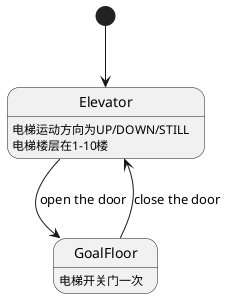 @startuml

[*] --> Elevator
Elevator : 电梯运动方向为UP/DOWN/STILL
Elevator : 电梯楼层在1-10楼
Elevator --> GoalFloor : open the door
GoalFloor : 电梯开关门一次
GoalFloor --> Elevator : close the door

@enduml